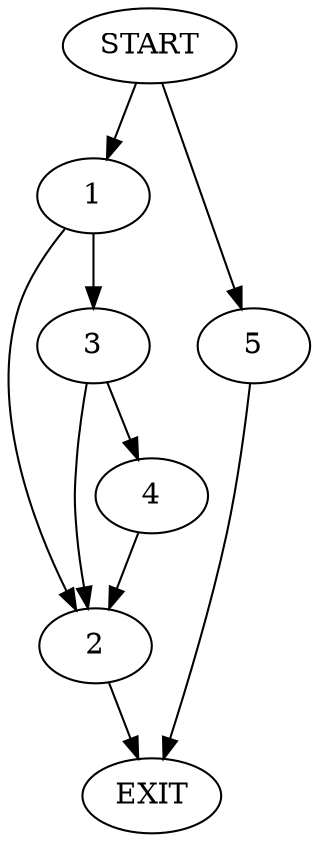 digraph {
0 [label="START"]
6 [label="EXIT"]
0 -> 1
1 -> 2
1 -> 3
3 -> 2
3 -> 4
2 -> 6
4 -> 2
0 -> 5
5 -> 6
}
